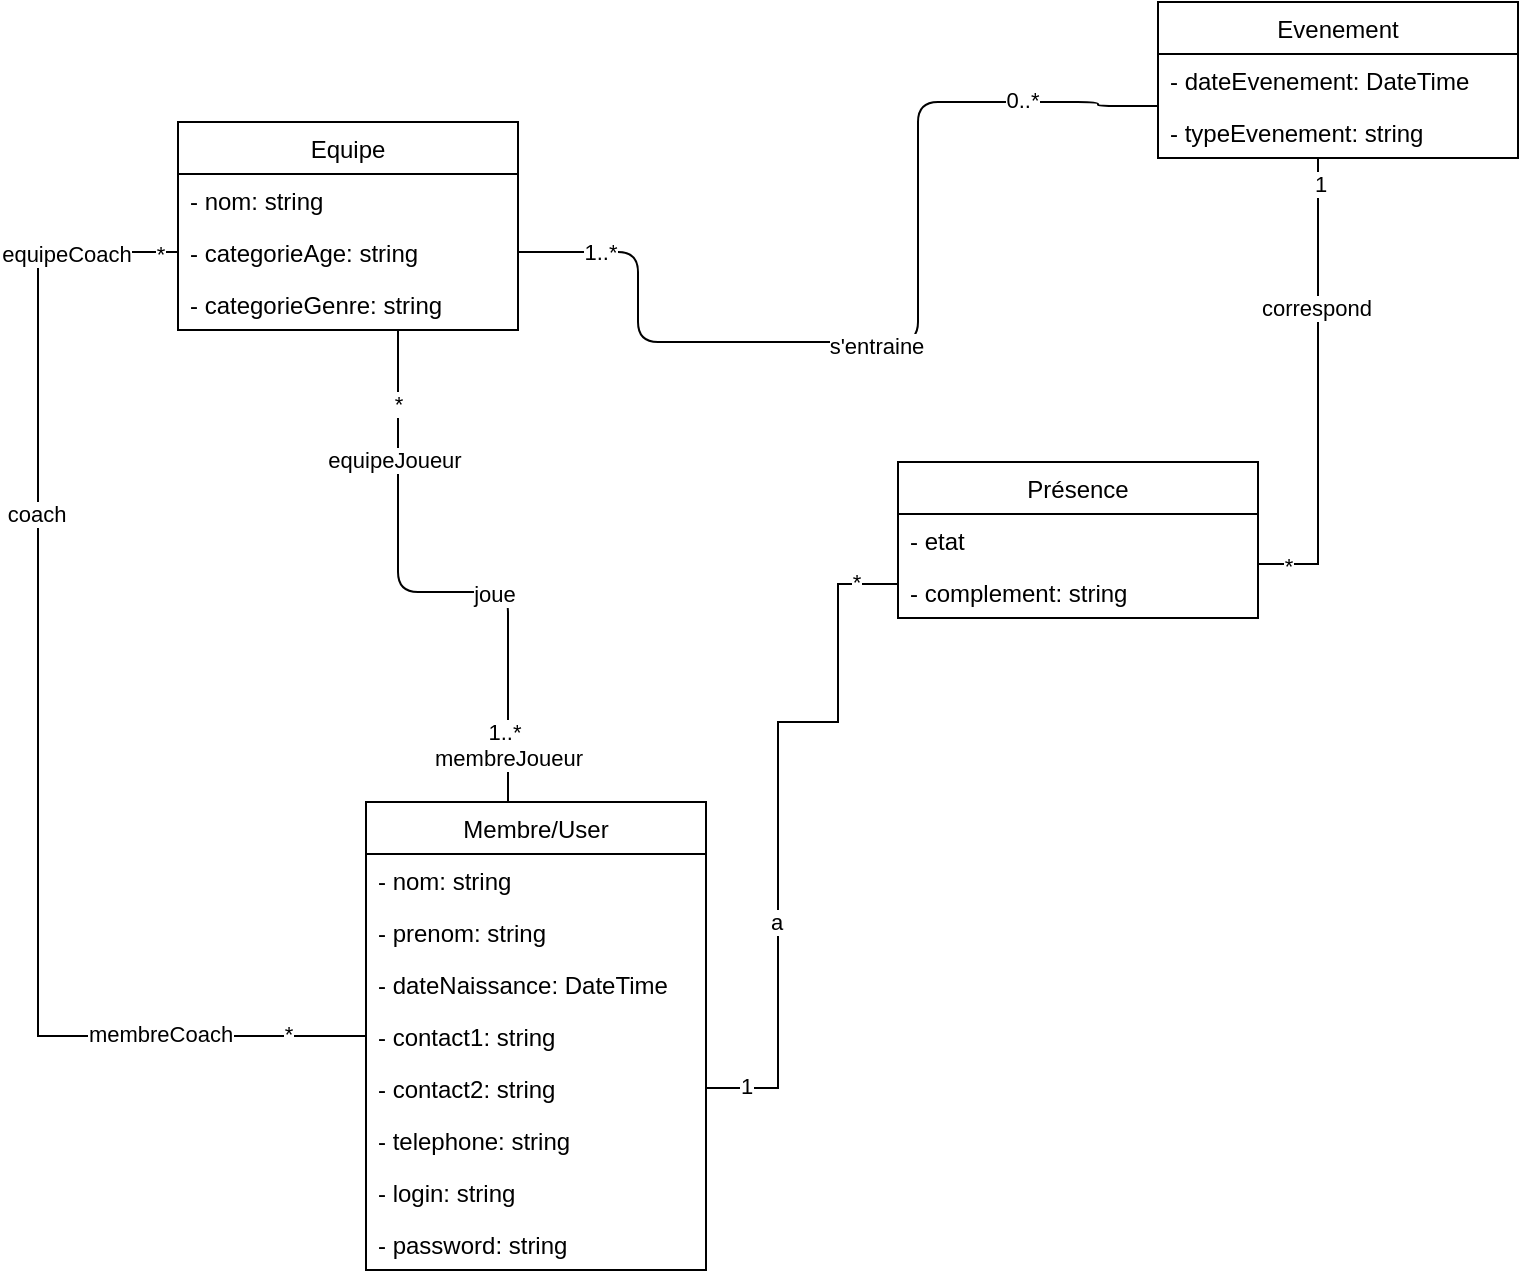 <mxfile>
    <diagram id="K70tNNYMxlvnIxngtAw5" name="Page-1">
        <mxGraphModel dx="874" dy="416" grid="1" gridSize="10" guides="1" tooltips="1" connect="1" arrows="1" fold="1" page="1" pageScale="1" pageWidth="827" pageHeight="1169" math="0" shadow="0">
            <root>
                <mxCell id="0"/>
                <mxCell id="1" parent="0"/>
                <mxCell id="2" value="Membre/User" style="swimlane;fontStyle=0;childLayout=stackLayout;horizontal=1;startSize=26;fillColor=none;horizontalStack=0;resizeParent=1;resizeParentMax=0;resizeLast=0;collapsible=1;marginBottom=0;" parent="1" vertex="1">
                    <mxGeometry x="244" y="440" width="170" height="234" as="geometry"/>
                </mxCell>
                <mxCell id="3" value="- nom: string" style="text;strokeColor=none;fillColor=none;align=left;verticalAlign=top;spacingLeft=4;spacingRight=4;overflow=hidden;rotatable=0;points=[[0,0.5],[1,0.5]];portConstraint=eastwest;" parent="2" vertex="1">
                    <mxGeometry y="26" width="170" height="26" as="geometry"/>
                </mxCell>
                <mxCell id="4" value="- prenom: string" style="text;strokeColor=none;fillColor=none;align=left;verticalAlign=top;spacingLeft=4;spacingRight=4;overflow=hidden;rotatable=0;points=[[0,0.5],[1,0.5]];portConstraint=eastwest;" parent="2" vertex="1">
                    <mxGeometry y="52" width="170" height="26" as="geometry"/>
                </mxCell>
                <mxCell id="5" value="- dateNaissance: DateTime" style="text;strokeColor=none;fillColor=none;align=left;verticalAlign=top;spacingLeft=4;spacingRight=4;overflow=hidden;rotatable=0;points=[[0,0.5],[1,0.5]];portConstraint=eastwest;" parent="2" vertex="1">
                    <mxGeometry y="78" width="170" height="26" as="geometry"/>
                </mxCell>
                <mxCell id="22" value="- contact1: string" style="text;strokeColor=none;fillColor=none;align=left;verticalAlign=top;spacingLeft=4;spacingRight=4;overflow=hidden;rotatable=0;points=[[0,0.5],[1,0.5]];portConstraint=eastwest;" parent="2" vertex="1">
                    <mxGeometry y="104" width="170" height="26" as="geometry"/>
                </mxCell>
                <mxCell id="23" value="- contact2: string" style="text;strokeColor=none;fillColor=none;align=left;verticalAlign=top;spacingLeft=4;spacingRight=4;overflow=hidden;rotatable=0;points=[[0,0.5],[1,0.5]];portConstraint=eastwest;" parent="2" vertex="1">
                    <mxGeometry y="130" width="170" height="26" as="geometry"/>
                </mxCell>
                <mxCell id="108" value="- telephone: string" style="text;strokeColor=none;fillColor=none;align=left;verticalAlign=top;spacingLeft=4;spacingRight=4;overflow=hidden;rotatable=0;points=[[0,0.5],[1,0.5]];portConstraint=eastwest;" parent="2" vertex="1">
                    <mxGeometry y="156" width="170" height="26" as="geometry"/>
                </mxCell>
                <mxCell id="124" value="- login: string" style="text;strokeColor=none;fillColor=none;align=left;verticalAlign=top;spacingLeft=4;spacingRight=4;overflow=hidden;rotatable=0;points=[[0,0.5],[1,0.5]];portConstraint=eastwest;" parent="2" vertex="1">
                    <mxGeometry y="182" width="170" height="26" as="geometry"/>
                </mxCell>
                <mxCell id="125" value="- password: string" style="text;strokeColor=none;fillColor=none;align=left;verticalAlign=top;spacingLeft=4;spacingRight=4;overflow=hidden;rotatable=0;points=[[0,0.5],[1,0.5]];portConstraint=eastwest;" parent="2" vertex="1">
                    <mxGeometry y="208" width="170" height="26" as="geometry"/>
                </mxCell>
                <mxCell id="6" value="Equipe" style="swimlane;fontStyle=0;childLayout=stackLayout;horizontal=1;startSize=26;fillColor=none;horizontalStack=0;resizeParent=1;resizeParentMax=0;resizeLast=0;collapsible=1;marginBottom=0;" parent="1" vertex="1">
                    <mxGeometry x="150" y="100" width="170" height="104" as="geometry"/>
                </mxCell>
                <mxCell id="7" value="- nom: string" style="text;strokeColor=none;fillColor=none;align=left;verticalAlign=top;spacingLeft=4;spacingRight=4;overflow=hidden;rotatable=0;points=[[0,0.5],[1,0.5]];portConstraint=eastwest;" parent="6" vertex="1">
                    <mxGeometry y="26" width="170" height="26" as="geometry"/>
                </mxCell>
                <mxCell id="118" value="- categorieAge: string" style="text;strokeColor=none;fillColor=none;align=left;verticalAlign=top;spacingLeft=4;spacingRight=4;overflow=hidden;rotatable=0;points=[[0,0.5],[1,0.5]];portConstraint=eastwest;" parent="6" vertex="1">
                    <mxGeometry y="52" width="170" height="26" as="geometry"/>
                </mxCell>
                <mxCell id="122" value="- categorieGenre: string" style="text;strokeColor=none;fillColor=none;align=left;verticalAlign=top;spacingLeft=4;spacingRight=4;overflow=hidden;rotatable=0;points=[[0,0.5],[1,0.5]];portConstraint=eastwest;" parent="6" vertex="1">
                    <mxGeometry y="78" width="170" height="26" as="geometry"/>
                </mxCell>
                <mxCell id="32" value="" style="endArrow=none;html=1;edgeStyle=orthogonalEdgeStyle;" parent="1" source="6" target="2" edge="1">
                    <mxGeometry relative="1" as="geometry">
                        <mxPoint x="235" y="192" as="sourcePoint"/>
                        <mxPoint x="245" y="290" as="targetPoint"/>
                        <Array as="points">
                            <mxPoint x="260" y="335"/>
                            <mxPoint x="315" y="335"/>
                        </Array>
                    </mxGeometry>
                </mxCell>
                <mxCell id="33" value="joue" style="edgeLabel;html=1;align=center;verticalAlign=middle;resizable=0;points=[];" parent="32" vertex="1" connectable="0">
                    <mxGeometry x="0.23" y="-1" relative="1" as="geometry">
                        <mxPoint as="offset"/>
                    </mxGeometry>
                </mxCell>
                <mxCell id="34" value="*" style="edgeLabel;html=1;align=center;verticalAlign=middle;resizable=0;points=[];" parent="32" vertex="1" connectable="0">
                    <mxGeometry x="-0.75" relative="1" as="geometry">
                        <mxPoint as="offset"/>
                    </mxGeometry>
                </mxCell>
                <mxCell id="35" value="1..*" style="edgeLabel;html=1;align=center;verticalAlign=middle;resizable=0;points=[];" parent="32" vertex="1" connectable="0">
                    <mxGeometry x="0.76" y="-2" relative="1" as="geometry">
                        <mxPoint as="offset"/>
                    </mxGeometry>
                </mxCell>
                <mxCell id="xc1KIOMH44BrLQuGxw0R-176" value="membreJoueur" style="edgeLabel;html=1;align=center;verticalAlign=middle;resizable=0;points=[];" parent="32" vertex="1" connectable="0">
                    <mxGeometry x="0.845" relative="1" as="geometry">
                        <mxPoint as="offset"/>
                    </mxGeometry>
                </mxCell>
                <mxCell id="xc1KIOMH44BrLQuGxw0R-178" value="equipeJoueur" style="edgeLabel;html=1;align=center;verticalAlign=middle;resizable=0;points=[];" parent="32" vertex="1" connectable="0">
                    <mxGeometry x="-0.552" y="-2" relative="1" as="geometry">
                        <mxPoint as="offset"/>
                    </mxGeometry>
                </mxCell>
                <mxCell id="xc1KIOMH44BrLQuGxw0R-154" style="edgeStyle=orthogonalEdgeStyle;rounded=0;orthogonalLoop=1;jettySize=auto;html=1;endArrow=none;endFill=0;" parent="1" source="50" target="xc1KIOMH44BrLQuGxw0R-146" edge="1">
                    <mxGeometry relative="1" as="geometry">
                        <Array as="points">
                            <mxPoint x="720" y="321"/>
                        </Array>
                    </mxGeometry>
                </mxCell>
                <mxCell id="xc1KIOMH44BrLQuGxw0R-155" value="*" style="edgeLabel;html=1;align=center;verticalAlign=middle;resizable=0;points=[];" parent="xc1KIOMH44BrLQuGxw0R-154" vertex="1" connectable="0">
                    <mxGeometry x="0.876" y="1" relative="1" as="geometry">
                        <mxPoint as="offset"/>
                    </mxGeometry>
                </mxCell>
                <mxCell id="xc1KIOMH44BrLQuGxw0R-156" value="1" style="edgeLabel;html=1;align=center;verticalAlign=middle;resizable=0;points=[];" parent="xc1KIOMH44BrLQuGxw0R-154" vertex="1" connectable="0">
                    <mxGeometry x="-0.889" y="1" relative="1" as="geometry">
                        <mxPoint as="offset"/>
                    </mxGeometry>
                </mxCell>
                <mxCell id="xc1KIOMH44BrLQuGxw0R-165" value="correspond" style="edgeLabel;html=1;align=center;verticalAlign=middle;resizable=0;points=[];" parent="xc1KIOMH44BrLQuGxw0R-154" vertex="1" connectable="0">
                    <mxGeometry x="-0.358" y="-1" relative="1" as="geometry">
                        <mxPoint as="offset"/>
                    </mxGeometry>
                </mxCell>
                <mxCell id="50" value="Evenement" style="swimlane;fontStyle=0;childLayout=stackLayout;horizontal=1;startSize=26;fillColor=none;horizontalStack=0;resizeParent=1;resizeParentMax=0;resizeLast=0;collapsible=1;marginBottom=0;" parent="1" vertex="1">
                    <mxGeometry x="640" y="40" width="180" height="78" as="geometry"/>
                </mxCell>
                <mxCell id="81" value="- dateEvenement: DateTime" style="text;strokeColor=none;fillColor=none;align=left;verticalAlign=top;spacingLeft=4;spacingRight=4;overflow=hidden;rotatable=0;points=[[0,0.5],[1,0.5]];portConstraint=eastwest;" parent="50" vertex="1">
                    <mxGeometry y="26" width="180" height="26" as="geometry"/>
                </mxCell>
                <mxCell id="117" value="- typeEvenement: string" style="text;strokeColor=none;fillColor=none;align=left;verticalAlign=top;spacingLeft=4;spacingRight=4;overflow=hidden;rotatable=0;points=[[0,0.5],[1,0.5]];portConstraint=eastwest;" parent="50" vertex="1">
                    <mxGeometry y="52" width="180" height="26" as="geometry"/>
                </mxCell>
                <mxCell id="134" value="" style="html=1;edgeStyle=orthogonalEdgeStyle;endArrow=none;endFill=0;" parent="1" source="6" target="50" edge="1">
                    <mxGeometry relative="1" as="geometry">
                        <Array as="points">
                            <mxPoint x="380" y="165"/>
                            <mxPoint x="380" y="210"/>
                            <mxPoint x="520" y="210"/>
                            <mxPoint x="520" y="90"/>
                            <mxPoint x="610" y="90"/>
                            <mxPoint x="610" y="92"/>
                        </Array>
                        <mxPoint x="380" y="450" as="sourcePoint"/>
                        <mxPoint x="530" y="170" as="targetPoint"/>
                    </mxGeometry>
                </mxCell>
                <mxCell id="135" value="s'entraine" style="edgeLabel;html=1;align=center;verticalAlign=middle;resizable=0;points=[];" parent="134" vertex="1" connectable="0">
                    <mxGeometry x="-0.081" y="-2" relative="1" as="geometry">
                        <mxPoint as="offset"/>
                    </mxGeometry>
                </mxCell>
                <mxCell id="136" value="1..*" style="edgeLabel;html=1;align=center;verticalAlign=middle;resizable=0;points=[];" parent="134" vertex="1" connectable="0">
                    <mxGeometry x="-0.831" relative="1" as="geometry">
                        <mxPoint as="offset"/>
                    </mxGeometry>
                </mxCell>
                <mxCell id="137" value="0..*" style="edgeLabel;html=1;align=center;verticalAlign=middle;resizable=0;points=[];" parent="134" vertex="1" connectable="0">
                    <mxGeometry x="0.711" y="1" relative="1" as="geometry">
                        <mxPoint as="offset"/>
                    </mxGeometry>
                </mxCell>
                <mxCell id="xc1KIOMH44BrLQuGxw0R-146" value="Présence" style="swimlane;fontStyle=0;childLayout=stackLayout;horizontal=1;startSize=26;fillColor=none;horizontalStack=0;resizeParent=1;resizeParentMax=0;resizeLast=0;collapsible=1;marginBottom=0;" parent="1" vertex="1">
                    <mxGeometry x="510" y="270" width="180" height="78" as="geometry"/>
                </mxCell>
                <mxCell id="xc1KIOMH44BrLQuGxw0R-147" value="- etat" style="text;strokeColor=none;fillColor=none;align=left;verticalAlign=top;spacingLeft=4;spacingRight=4;overflow=hidden;rotatable=0;points=[[0,0.5],[1,0.5]];portConstraint=eastwest;" parent="xc1KIOMH44BrLQuGxw0R-146" vertex="1">
                    <mxGeometry y="26" width="180" height="26" as="geometry"/>
                </mxCell>
                <mxCell id="xc1KIOMH44BrLQuGxw0R-148" value="- complement: string" style="text;strokeColor=none;fillColor=none;align=left;verticalAlign=top;spacingLeft=4;spacingRight=4;overflow=hidden;rotatable=0;points=[[0,0.5],[1,0.5]];portConstraint=eastwest;" parent="xc1KIOMH44BrLQuGxw0R-146" vertex="1">
                    <mxGeometry y="52" width="180" height="26" as="geometry"/>
                </mxCell>
                <mxCell id="xc1KIOMH44BrLQuGxw0R-161" style="edgeStyle=orthogonalEdgeStyle;rounded=0;orthogonalLoop=1;jettySize=auto;html=1;endArrow=none;endFill=0;" parent="1" source="2" target="xc1KIOMH44BrLQuGxw0R-146" edge="1">
                    <mxGeometry relative="1" as="geometry">
                        <mxPoint x="730" y="154" as="sourcePoint"/>
                        <mxPoint x="700" y="331" as="targetPoint"/>
                        <Array as="points">
                            <mxPoint x="450" y="583"/>
                            <mxPoint x="450" y="400"/>
                            <mxPoint x="480" y="400"/>
                            <mxPoint x="480" y="331"/>
                        </Array>
                    </mxGeometry>
                </mxCell>
                <mxCell id="xc1KIOMH44BrLQuGxw0R-162" value="*" style="edgeLabel;html=1;align=center;verticalAlign=middle;resizable=0;points=[];" parent="xc1KIOMH44BrLQuGxw0R-161" vertex="1" connectable="0">
                    <mxGeometry x="0.876" y="1" relative="1" as="geometry">
                        <mxPoint as="offset"/>
                    </mxGeometry>
                </mxCell>
                <mxCell id="xc1KIOMH44BrLQuGxw0R-163" value="1" style="edgeLabel;html=1;align=center;verticalAlign=middle;resizable=0;points=[];" parent="xc1KIOMH44BrLQuGxw0R-161" vertex="1" connectable="0">
                    <mxGeometry x="-0.889" y="1" relative="1" as="geometry">
                        <mxPoint as="offset"/>
                    </mxGeometry>
                </mxCell>
                <mxCell id="xc1KIOMH44BrLQuGxw0R-164" value="a" style="edgeLabel;html=1;align=center;verticalAlign=middle;resizable=0;points=[];" parent="xc1KIOMH44BrLQuGxw0R-161" vertex="1" connectable="0">
                    <mxGeometry x="-0.317" y="1" relative="1" as="geometry">
                        <mxPoint as="offset"/>
                    </mxGeometry>
                </mxCell>
                <mxCell id="xc1KIOMH44BrLQuGxw0R-170" style="edgeStyle=orthogonalEdgeStyle;rounded=0;orthogonalLoop=1;jettySize=auto;html=1;endArrow=none;endFill=0;" parent="1" source="6" target="2" edge="1">
                    <mxGeometry relative="1" as="geometry">
                        <mxPoint x="730" y="154" as="sourcePoint"/>
                        <mxPoint x="700" y="331" as="targetPoint"/>
                        <Array as="points">
                            <mxPoint x="80" y="165"/>
                            <mxPoint x="80" y="557"/>
                        </Array>
                    </mxGeometry>
                </mxCell>
                <mxCell id="xc1KIOMH44BrLQuGxw0R-171" value="*" style="edgeLabel;html=1;align=center;verticalAlign=middle;resizable=0;points=[];" parent="xc1KIOMH44BrLQuGxw0R-170" vertex="1" connectable="0">
                    <mxGeometry x="0.876" y="1" relative="1" as="geometry">
                        <mxPoint as="offset"/>
                    </mxGeometry>
                </mxCell>
                <mxCell id="xc1KIOMH44BrLQuGxw0R-172" value="*" style="edgeLabel;html=1;align=center;verticalAlign=middle;resizable=0;points=[];" parent="xc1KIOMH44BrLQuGxw0R-170" vertex="1" connectable="0">
                    <mxGeometry x="-0.889" y="1" relative="1" as="geometry">
                        <mxPoint x="25" as="offset"/>
                    </mxGeometry>
                </mxCell>
                <mxCell id="xc1KIOMH44BrLQuGxw0R-173" value="coach" style="edgeLabel;html=1;align=center;verticalAlign=middle;resizable=0;points=[];" parent="xc1KIOMH44BrLQuGxw0R-170" vertex="1" connectable="0">
                    <mxGeometry x="-0.358" y="-1" relative="1" as="geometry">
                        <mxPoint as="offset"/>
                    </mxGeometry>
                </mxCell>
                <mxCell id="xc1KIOMH44BrLQuGxw0R-174" value="membreCoach" style="edgeLabel;html=1;align=center;verticalAlign=middle;resizable=0;points=[];" parent="xc1KIOMH44BrLQuGxw0R-170" vertex="1" connectable="0">
                    <mxGeometry x="0.787" y="1" relative="1" as="geometry">
                        <mxPoint x="-37" as="offset"/>
                    </mxGeometry>
                </mxCell>
                <mxCell id="xc1KIOMH44BrLQuGxw0R-177" value="equipeCoach" style="edgeLabel;html=1;align=center;verticalAlign=middle;resizable=0;points=[];" parent="xc1KIOMH44BrLQuGxw0R-170" vertex="1" connectable="0">
                    <mxGeometry x="-0.819" y="1" relative="1" as="geometry">
                        <mxPoint as="offset"/>
                    </mxGeometry>
                </mxCell>
            </root>
        </mxGraphModel>
    </diagram>
</mxfile>